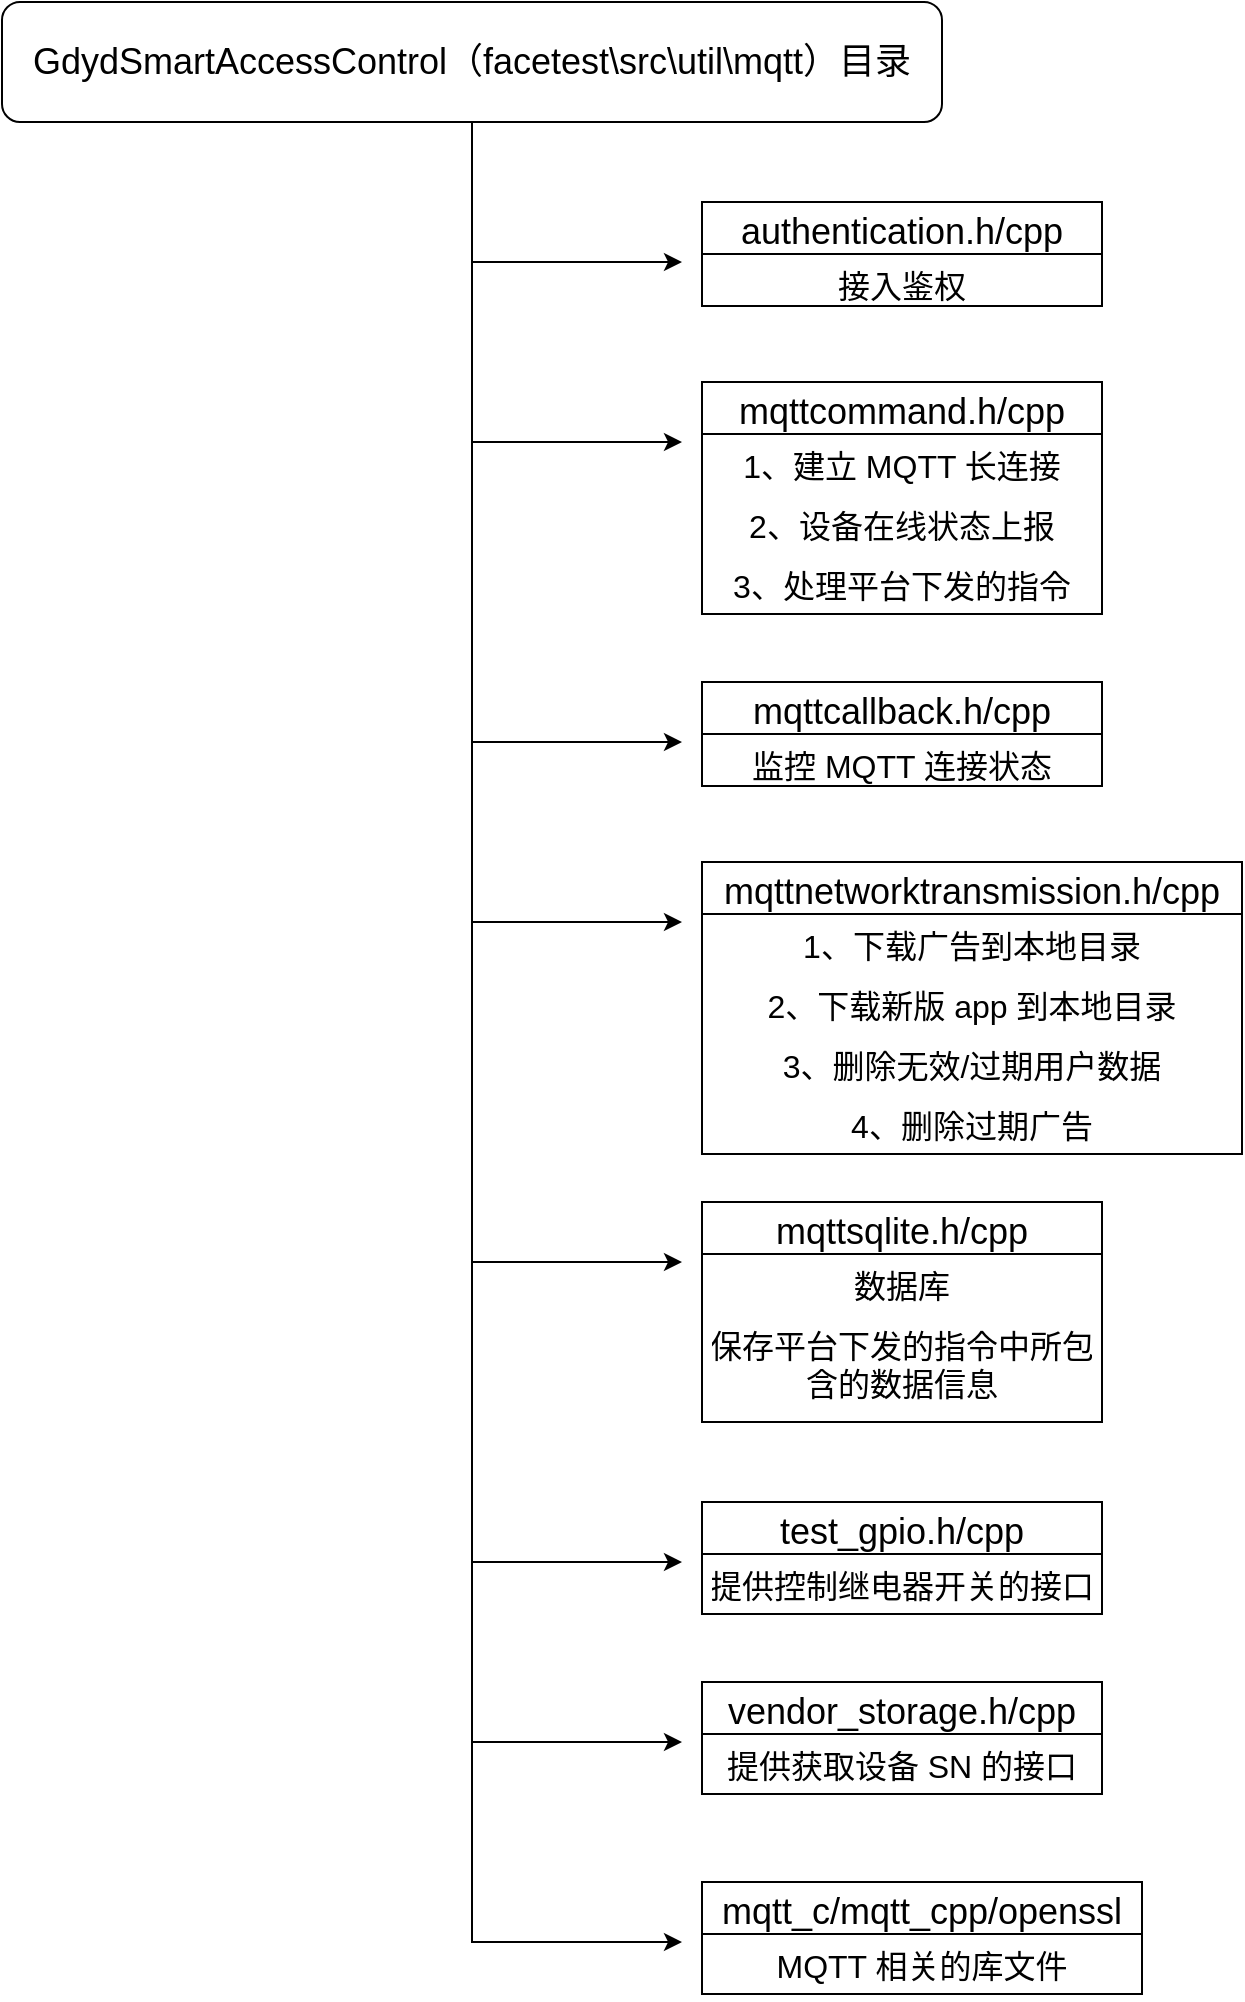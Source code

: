 <mxfile version="14.4.4" type="github"><diagram id="C1wUnuW8_USYW7NY6_qO" name="Page-1"><mxGraphModel dx="1102" dy="611" grid="1" gridSize="10" guides="1" tooltips="1" connect="1" arrows="1" fold="1" page="1" pageScale="1" pageWidth="827" pageHeight="1169" background="#ffffff" math="0" shadow="0"><root><mxCell id="0"/><mxCell id="1" parent="0"/><mxCell id="neUwa9AqIdxrTle9xsEB-13" value="mqttcommand.h/cpp" style="swimlane;fontStyle=0;childLayout=stackLayout;horizontal=1;startSize=26;fillColor=none;horizontalStack=0;resizeParent=1;resizeParentMax=0;resizeLast=0;collapsible=2;marginBottom=0;fontSize=18;" parent="1" vertex="1"><mxGeometry x="390" y="240" width="200" height="116" as="geometry"><mxRectangle x="390" y="240" width="200" height="30" as="alternateBounds"/></mxGeometry></mxCell><mxCell id="neUwa9AqIdxrTle9xsEB-14" value="1、建立 MQTT 长连接" style="text;strokeColor=none;fillColor=none;align=center;verticalAlign=top;spacingLeft=4;spacingRight=4;overflow=hidden;rotatable=0;points=[[0,0.5],[1,0.5]];portConstraint=eastwest;fontSize=16;" parent="neUwa9AqIdxrTle9xsEB-13" vertex="1"><mxGeometry y="26" width="200" height="30" as="geometry"/></mxCell><mxCell id="neUwa9AqIdxrTle9xsEB-25" value="2、设备在线状态上报" style="text;strokeColor=none;fillColor=none;spacingLeft=4;spacingRight=4;overflow=hidden;rotatable=0;points=[[0,0.5],[1,0.5]];portConstraint=eastwest;fontSize=16;align=center;" parent="neUwa9AqIdxrTle9xsEB-13" vertex="1"><mxGeometry y="56" width="200" height="30" as="geometry"/></mxCell><mxCell id="neUwa9AqIdxrTle9xsEB-30" value="3、处理平台下发的指令" style="text;strokeColor=none;fillColor=none;spacingLeft=4;spacingRight=4;overflow=hidden;rotatable=0;points=[[0,0.5],[1,0.5]];portConstraint=eastwest;fontSize=16;align=center;" parent="neUwa9AqIdxrTle9xsEB-13" vertex="1"><mxGeometry y="86" width="200" height="30" as="geometry"/></mxCell><mxCell id="neUwa9AqIdxrTle9xsEB-7" style="edgeStyle=orthogonalEdgeStyle;rounded=0;orthogonalLoop=1;jettySize=auto;html=1;fontSize=18;" parent="1" source="neUwa9AqIdxrTle9xsEB-3" edge="1"><mxGeometry relative="1" as="geometry"><mxPoint x="380" y="270" as="targetPoint"/><Array as="points"><mxPoint x="275" y="270"/></Array></mxGeometry></mxCell><mxCell id="neUwa9AqIdxrTle9xsEB-31" style="edgeStyle=orthogonalEdgeStyle;rounded=0;orthogonalLoop=1;jettySize=auto;html=1;fontSize=16;" parent="1" source="neUwa9AqIdxrTle9xsEB-3" edge="1"><mxGeometry relative="1" as="geometry"><mxPoint x="380" y="420" as="targetPoint"/><Array as="points"><mxPoint x="275" y="420"/></Array></mxGeometry></mxCell><mxCell id="neUwa9AqIdxrTle9xsEB-34" style="edgeStyle=orthogonalEdgeStyle;rounded=0;orthogonalLoop=1;jettySize=auto;html=1;fontSize=16;" parent="1" source="neUwa9AqIdxrTle9xsEB-3" edge="1"><mxGeometry relative="1" as="geometry"><mxPoint x="380" y="510" as="targetPoint"/><Array as="points"><mxPoint x="275" y="510"/><mxPoint x="380" y="510"/></Array></mxGeometry></mxCell><mxCell id="neUwa9AqIdxrTle9xsEB-42" style="edgeStyle=orthogonalEdgeStyle;rounded=0;orthogonalLoop=1;jettySize=auto;html=1;fontSize=16;" parent="1" source="neUwa9AqIdxrTle9xsEB-3" edge="1"><mxGeometry relative="1" as="geometry"><mxPoint x="380" y="680" as="targetPoint"/><Array as="points"><mxPoint x="275" y="680"/></Array></mxGeometry></mxCell><mxCell id="neUwa9AqIdxrTle9xsEB-46" style="edgeStyle=orthogonalEdgeStyle;rounded=0;orthogonalLoop=1;jettySize=auto;html=1;fontSize=16;" parent="1" source="neUwa9AqIdxrTle9xsEB-3" edge="1"><mxGeometry relative="1" as="geometry"><mxPoint x="380" y="830" as="targetPoint"/><Array as="points"><mxPoint x="275" y="830"/></Array></mxGeometry></mxCell><mxCell id="neUwa9AqIdxrTle9xsEB-50" style="edgeStyle=orthogonalEdgeStyle;rounded=0;orthogonalLoop=1;jettySize=auto;html=1;fontSize=16;" parent="1" source="neUwa9AqIdxrTle9xsEB-3" edge="1"><mxGeometry relative="1" as="geometry"><mxPoint x="380" y="920" as="targetPoint"/><Array as="points"><mxPoint x="275" y="920"/><mxPoint x="380" y="920"/></Array></mxGeometry></mxCell><mxCell id="l55lqSuCYJ1JUq6YHCsE-1" style="edgeStyle=orthogonalEdgeStyle;rounded=0;orthogonalLoop=1;jettySize=auto;html=1;" edge="1" parent="1" source="neUwa9AqIdxrTle9xsEB-3"><mxGeometry relative="1" as="geometry"><mxPoint x="380" y="1020" as="targetPoint"/><Array as="points"><mxPoint x="275" y="1020"/><mxPoint x="340" y="1020"/></Array></mxGeometry></mxCell><mxCell id="neUwa9AqIdxrTle9xsEB-3" value="GdydSmartAccessControl（facetest\src\util\mqtt）目录" style="rounded=1;whiteSpace=wrap;html=1;fontSize=18;" parent="1" vertex="1"><mxGeometry x="40" y="50" width="470" height="60" as="geometry"/></mxCell><mxCell id="neUwa9AqIdxrTle9xsEB-5" style="edgeStyle=orthogonalEdgeStyle;rounded=0;orthogonalLoop=1;jettySize=auto;html=1;" parent="1" source="neUwa9AqIdxrTle9xsEB-3" edge="1"><mxGeometry relative="1" as="geometry"><mxPoint x="380" y="180" as="targetPoint"/><Array as="points"><mxPoint x="275" y="180"/></Array></mxGeometry></mxCell><mxCell id="neUwa9AqIdxrTle9xsEB-9" value="authentication.h/cpp" style="swimlane;fontStyle=0;childLayout=stackLayout;horizontal=1;startSize=26;fillColor=none;horizontalStack=0;resizeParent=1;resizeParentMax=0;resizeLast=0;collapsible=1;marginBottom=0;fontSize=18;" parent="1" vertex="1"><mxGeometry x="390" y="150" width="200" height="52" as="geometry"/></mxCell><mxCell id="neUwa9AqIdxrTle9xsEB-10" value="接入鉴权" style="text;strokeColor=none;fillColor=none;align=center;verticalAlign=top;spacingLeft=4;spacingRight=4;overflow=hidden;rotatable=0;points=[[0,0.5],[1,0.5]];portConstraint=eastwest;fontSize=16;" parent="neUwa9AqIdxrTle9xsEB-9" vertex="1"><mxGeometry y="26" width="200" height="26" as="geometry"/></mxCell><mxCell id="neUwa9AqIdxrTle9xsEB-32" value="mqttcallback.h/cpp" style="swimlane;fontStyle=0;childLayout=stackLayout;horizontal=1;startSize=26;fillColor=none;horizontalStack=0;resizeParent=1;resizeParentMax=0;resizeLast=0;collapsible=1;marginBottom=0;fontSize=18;" parent="1" vertex="1"><mxGeometry x="390" y="390" width="200" height="52" as="geometry"/></mxCell><mxCell id="neUwa9AqIdxrTle9xsEB-33" value="监控 MQTT 连接状态" style="text;strokeColor=none;fillColor=none;align=center;verticalAlign=top;spacingLeft=4;spacingRight=4;overflow=hidden;rotatable=0;points=[[0,0.5],[1,0.5]];portConstraint=eastwest;fontSize=16;" parent="neUwa9AqIdxrTle9xsEB-32" vertex="1"><mxGeometry y="26" width="200" height="26" as="geometry"/></mxCell><mxCell id="neUwa9AqIdxrTle9xsEB-35" value="mqttnetworktransmission.h/cpp" style="swimlane;fontStyle=0;childLayout=stackLayout;horizontal=1;startSize=26;fillColor=none;horizontalStack=0;resizeParent=1;resizeParentMax=0;resizeLast=0;collapsible=1;marginBottom=0;fontSize=18;" parent="1" vertex="1"><mxGeometry x="390" y="480" width="270" height="146" as="geometry"/></mxCell><mxCell id="neUwa9AqIdxrTle9xsEB-36" value="1、下载广告到本地目录" style="text;strokeColor=none;fillColor=none;align=center;verticalAlign=top;spacingLeft=4;spacingRight=4;overflow=hidden;rotatable=0;points=[[0,0.5],[1,0.5]];portConstraint=eastwest;fontSize=16;" parent="neUwa9AqIdxrTle9xsEB-35" vertex="1"><mxGeometry y="26" width="270" height="30" as="geometry"/></mxCell><mxCell id="neUwa9AqIdxrTle9xsEB-37" value="2、下载新版 app 到本地目录" style="text;strokeColor=none;fillColor=none;spacingLeft=4;spacingRight=4;overflow=hidden;rotatable=0;points=[[0,0.5],[1,0.5]];portConstraint=eastwest;fontSize=16;align=center;" parent="neUwa9AqIdxrTle9xsEB-35" vertex="1"><mxGeometry y="56" width="270" height="30" as="geometry"/></mxCell><mxCell id="neUwa9AqIdxrTle9xsEB-38" value="3、删除无效/过期用户数据" style="text;strokeColor=none;fillColor=none;spacingLeft=4;spacingRight=4;overflow=hidden;rotatable=0;points=[[0,0.5],[1,0.5]];portConstraint=eastwest;fontSize=16;align=center;" parent="neUwa9AqIdxrTle9xsEB-35" vertex="1"><mxGeometry y="86" width="270" height="30" as="geometry"/></mxCell><mxCell id="neUwa9AqIdxrTle9xsEB-40" value="4、删除过期广告" style="text;strokeColor=none;fillColor=none;spacingLeft=4;spacingRight=4;overflow=hidden;rotatable=0;points=[[0,0.5],[1,0.5]];portConstraint=eastwest;fontSize=16;align=center;" parent="neUwa9AqIdxrTle9xsEB-35" vertex="1"><mxGeometry y="116" width="270" height="30" as="geometry"/></mxCell><mxCell id="neUwa9AqIdxrTle9xsEB-43" value="mqttsqlite.h/cpp" style="swimlane;fontStyle=0;childLayout=stackLayout;horizontal=1;startSize=26;fillColor=none;horizontalStack=0;resizeParent=1;resizeParentMax=0;resizeLast=0;collapsible=1;marginBottom=0;fontSize=18;" parent="1" vertex="1"><mxGeometry x="390" y="650" width="200" height="110" as="geometry"/></mxCell><mxCell id="neUwa9AqIdxrTle9xsEB-44" value="数据库" style="text;strokeColor=none;fillColor=none;align=center;verticalAlign=top;spacingLeft=4;spacingRight=4;overflow=hidden;rotatable=0;points=[[0,0.5],[1,0.5]];portConstraint=eastwest;fontSize=16;" parent="neUwa9AqIdxrTle9xsEB-43" vertex="1"><mxGeometry y="26" width="200" height="30" as="geometry"/></mxCell><mxCell id="neUwa9AqIdxrTle9xsEB-45" value="保存平台下发的指令中所包&#10;含的数据信息" style="text;strokeColor=none;fillColor=none;align=center;verticalAlign=top;spacingLeft=4;spacingRight=4;overflow=hidden;rotatable=0;points=[[0,0.5],[1,0.5]];portConstraint=eastwest;fontSize=16;" parent="neUwa9AqIdxrTle9xsEB-43" vertex="1"><mxGeometry y="56" width="200" height="54" as="geometry"/></mxCell><mxCell id="neUwa9AqIdxrTle9xsEB-47" value="test_gpio.h/cpp" style="swimlane;fontStyle=0;childLayout=stackLayout;horizontal=1;startSize=26;fillColor=none;horizontalStack=0;resizeParent=1;resizeParentMax=0;resizeLast=0;collapsible=1;marginBottom=0;fontSize=18;" parent="1" vertex="1"><mxGeometry x="390" y="800" width="200" height="56" as="geometry"/></mxCell><mxCell id="neUwa9AqIdxrTle9xsEB-48" value="提供控制继电器开关的接口" style="text;strokeColor=none;fillColor=none;align=center;verticalAlign=top;spacingLeft=4;spacingRight=4;overflow=hidden;rotatable=0;points=[[0,0.5],[1,0.5]];portConstraint=eastwest;fontSize=16;" parent="neUwa9AqIdxrTle9xsEB-47" vertex="1"><mxGeometry y="26" width="200" height="30" as="geometry"/></mxCell><mxCell id="neUwa9AqIdxrTle9xsEB-51" value="vendor_storage.h/cpp" style="swimlane;fontStyle=0;childLayout=stackLayout;horizontal=1;startSize=26;fillColor=none;horizontalStack=0;resizeParent=1;resizeParentMax=0;resizeLast=0;collapsible=1;marginBottom=0;fontSize=18;" parent="1" vertex="1"><mxGeometry x="390" y="890" width="200" height="56" as="geometry"/></mxCell><mxCell id="neUwa9AqIdxrTle9xsEB-52" value="提供获取设备 SN 的接口" style="text;strokeColor=none;fillColor=none;align=center;verticalAlign=top;spacingLeft=4;spacingRight=4;overflow=hidden;rotatable=0;points=[[0,0.5],[1,0.5]];portConstraint=eastwest;fontSize=16;" parent="neUwa9AqIdxrTle9xsEB-51" vertex="1"><mxGeometry y="26" width="200" height="30" as="geometry"/></mxCell><mxCell id="l55lqSuCYJ1JUq6YHCsE-2" value="mqtt_c/mqtt_cpp/openssl" style="swimlane;fontStyle=0;childLayout=stackLayout;horizontal=1;startSize=26;fillColor=none;horizontalStack=0;resizeParent=1;resizeParentMax=0;resizeLast=0;collapsible=1;marginBottom=0;fontSize=18;" vertex="1" parent="1"><mxGeometry x="390" y="990" width="220" height="56" as="geometry"/></mxCell><mxCell id="l55lqSuCYJ1JUq6YHCsE-3" value="MQTT 相关的库文件" style="text;strokeColor=none;fillColor=none;align=center;verticalAlign=top;spacingLeft=4;spacingRight=4;overflow=hidden;rotatable=0;points=[[0,0.5],[1,0.5]];portConstraint=eastwest;fontSize=16;" vertex="1" parent="l55lqSuCYJ1JUq6YHCsE-2"><mxGeometry y="26" width="220" height="30" as="geometry"/></mxCell></root></mxGraphModel></diagram></mxfile>